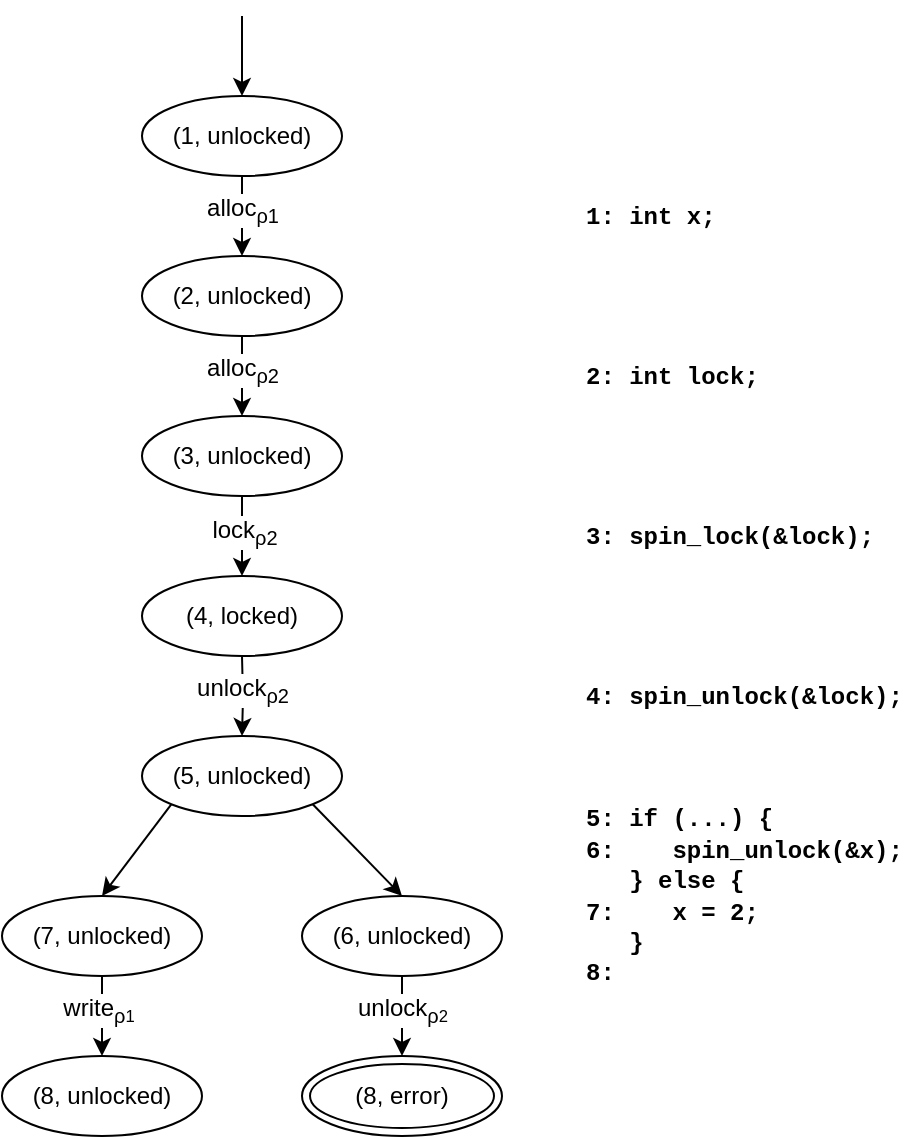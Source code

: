 <mxfile version="13.0.1" type="device"><diagram id="bZE76Elo-nLqv256qLl0" name="Page-1"><mxGraphModel dx="946" dy="642" grid="1" gridSize="10" guides="1" tooltips="1" connect="1" arrows="1" fold="1" page="1" pageScale="1" pageWidth="827" pageHeight="1169" math="0" shadow="0"><root><mxCell id="0"/><mxCell id="1" parent="0"/><mxCell id="5weSa2UVw71cW_7Agxid-14" value="" style="group" parent="1" vertex="1" connectable="0"><mxGeometry x="330" y="130" width="170" height="400" as="geometry"/></mxCell><mxCell id="Pvk2FdC-aQeLnYgF8jgj-6" value="&lt;font face=&quot;Courier New&quot;&gt;2: int lock;&lt;/font&gt;" style="text;html=1;align=left;verticalAlign=middle;resizable=0;points=[];autosize=1;fontStyle=1" parent="5weSa2UVw71cW_7Agxid-14" vertex="1"><mxGeometry y="80" width="100" height="20" as="geometry"/></mxCell><mxCell id="Pvk2FdC-aQeLnYgF8jgj-7" value="&lt;font face=&quot;Courier New&quot;&gt;4: spin_unlock(&amp;amp;lock);&lt;/font&gt;" style="text;html=1;align=left;verticalAlign=middle;resizable=0;points=[];autosize=1;fontStyle=1" parent="5weSa2UVw71cW_7Agxid-14" vertex="1"><mxGeometry y="240" width="170" height="20" as="geometry"/></mxCell><mxCell id="Pvk2FdC-aQeLnYgF8jgj-14" value="&lt;font face=&quot;Courier New&quot;&gt;5: if (...) { &lt;br&gt;6:&amp;nbsp; &amp;nbsp; spin_unlock(&amp;amp;x);&lt;/font&gt;&lt;font face=&quot;Courier New&quot;&gt;&lt;br&gt;&amp;nbsp; &amp;nbsp;} else { &lt;br&gt;7:&amp;nbsp; &amp;nbsp; x = 2;&lt;/font&gt;&lt;font face=&quot;Courier New&quot;&gt;&lt;br&gt;&amp;nbsp; &amp;nbsp;}&lt;br&gt;8:&amp;nbsp;&lt;br&gt;&lt;/font&gt;" style="text;html=1;align=left;verticalAlign=middle;resizable=0;points=[];autosize=1;fontStyle=1" parent="5weSa2UVw71cW_7Agxid-14" vertex="1"><mxGeometry y="300" width="170" height="100" as="geometry"/></mxCell><mxCell id="Fw071Od9tRU07s66t_8l-6" value="&lt;font face=&quot;Courier New&quot;&gt;3: spin_lock(&amp;amp;lock);&lt;/font&gt;" style="text;html=1;align=left;verticalAlign=middle;resizable=0;points=[];autosize=1;fontStyle=1" parent="5weSa2UVw71cW_7Agxid-14" vertex="1"><mxGeometry y="160" width="160" height="20" as="geometry"/></mxCell><mxCell id="Fw071Od9tRU07s66t_8l-7" value="&lt;font face=&quot;Courier New&quot;&gt;1: int x;&lt;/font&gt;" style="text;html=1;align=left;verticalAlign=middle;resizable=0;points=[];autosize=1;fontStyle=1" parent="5weSa2UVw71cW_7Agxid-14" vertex="1"><mxGeometry width="80" height="20" as="geometry"/></mxCell><mxCell id="5weSa2UVw71cW_7Agxid-23" value="&lt;font style=&quot;font-size: 12px&quot;&gt;(7, unlocked)&lt;/font&gt;" style="ellipse;whiteSpace=wrap;html=1;fontSize=10;fontStyle=0;verticalAlign=middle;spacingTop=0;" parent="1" vertex="1"><mxGeometry x="40" y="480" width="100" height="40" as="geometry"/></mxCell><mxCell id="5weSa2UVw71cW_7Agxid-38" style="rounded=0;orthogonalLoop=1;jettySize=auto;html=1;exitX=0;exitY=1;exitDx=0;exitDy=0;entryX=0.5;entryY=0;entryDx=0;entryDy=0;fontSize=10;" parent="1" source="5weSa2UVw71cW_7Agxid-22" target="5weSa2UVw71cW_7Agxid-23" edge="1"><mxGeometry relative="1" as="geometry"/></mxCell><mxCell id="5weSa2UVw71cW_7Agxid-39" style="rounded=0;orthogonalLoop=1;jettySize=auto;html=1;exitX=1;exitY=1;exitDx=0;exitDy=0;entryX=0.5;entryY=0;entryDx=0;entryDy=0;fontSize=10;" parent="1" source="5weSa2UVw71cW_7Agxid-22" edge="1"><mxGeometry relative="1" as="geometry"><mxPoint x="240" y="480" as="targetPoint"/></mxGeometry></mxCell><mxCell id="5weSa2UVw71cW_7Agxid-25" value="&lt;font style=&quot;font-size: 12px&quot;&gt;&lt;span style=&quot;white-space: normal&quot;&gt;(8, error&lt;/span&gt;&lt;span style=&quot;white-space: normal&quot;&gt;)&lt;/span&gt;&lt;/font&gt;" style="ellipse;shape=doubleEllipse;whiteSpace=wrap;html=1;fontSize=10;fontStyle=0;verticalAlign=middle;spacingTop=0;" parent="1" vertex="1"><mxGeometry x="190" y="560" width="100" height="40" as="geometry"/></mxCell><mxCell id="5weSa2UVw71cW_7Agxid-41" style="rounded=0;orthogonalLoop=1;jettySize=auto;html=1;exitX=0.5;exitY=1;exitDx=0;exitDy=0;fontSize=10;entryX=0.5;entryY=0;entryDx=0;entryDy=0;" parent="1" source="5weSa2UVw71cW_7Agxid-23" target="iowEzdVCIUToP_R_yXYE-2" edge="1"><mxGeometry relative="1" as="geometry"><mxPoint x="80" y="560" as="targetPoint"/></mxGeometry></mxCell><mxCell id="5weSa2UVw71cW_7Agxid-45" value="&lt;span style=&quot;font-size: 12px&quot;&gt;write&lt;sub&gt;ρ&lt;/sub&gt;&lt;/span&gt;&lt;sub&gt;1&lt;/sub&gt;" style="text;html=1;align=center;verticalAlign=middle;resizable=0;points=[];labelBackgroundColor=#ffffff;fontSize=10;" parent="5weSa2UVw71cW_7Agxid-41" vertex="1" connectable="0"><mxGeometry x="-0.142" y="-2" relative="1" as="geometry"><mxPoint as="offset"/></mxGeometry></mxCell><mxCell id="5weSa2UVw71cW_7Agxid-40" style="rounded=0;orthogonalLoop=1;jettySize=auto;html=1;exitX=0.5;exitY=1;exitDx=0;exitDy=0;fontSize=10;entryX=0.5;entryY=0;entryDx=0;entryDy=0;" parent="1" target="5weSa2UVw71cW_7Agxid-25" edge="1"><mxGeometry relative="1" as="geometry"><mxPoint x="250" y="550" as="targetPoint"/><mxPoint x="240" y="520" as="sourcePoint"/></mxGeometry></mxCell><mxCell id="5weSa2UVw71cW_7Agxid-46" value="&lt;span style=&quot;font-size: 12px&quot;&gt;unlock&lt;sub&gt;ρ&lt;/sub&gt;&lt;/span&gt;&lt;sub&gt;2&lt;/sub&gt;" style="text;html=1;align=center;verticalAlign=middle;resizable=0;points=[];labelBackgroundColor=#ffffff;fontSize=10;" parent="5weSa2UVw71cW_7Agxid-40" vertex="1" connectable="0"><mxGeometry x="-0.121" y="1" relative="1" as="geometry"><mxPoint x="-1" y="-1" as="offset"/></mxGeometry></mxCell><mxCell id="5weSa2UVw71cW_7Agxid-27" value="" style="endArrow=classic;html=1;exitX=0.5;exitY=1;exitDx=0;exitDy=0;entryX=0.5;entryY=0;entryDx=0;entryDy=0;" parent="1" target="NK-12Iu3Nvsh-dfduuvq-2" edge="1"><mxGeometry width="50" height="50" relative="1" as="geometry"><mxPoint x="160" y="200" as="sourcePoint"/><mxPoint x="220" y="240" as="targetPoint"/></mxGeometry></mxCell><mxCell id="5weSa2UVw71cW_7Agxid-28" value="alloc&lt;sub&gt;ρ2&lt;/sub&gt;" style="text;html=1;align=center;verticalAlign=middle;resizable=0;points=[];labelBackgroundColor=#ffffff;" parent="5weSa2UVw71cW_7Agxid-27" vertex="1" connectable="0"><mxGeometry x="-0.4" y="1" relative="1" as="geometry"><mxPoint x="-1" y="5" as="offset"/></mxGeometry></mxCell><mxCell id="5weSa2UVw71cW_7Agxid-29" value="" style="endArrow=classic;html=1;exitX=0.5;exitY=1;exitDx=0;exitDy=0;entryX=0.5;entryY=0;entryDx=0;entryDy=0;" parent="1" target="NK-12Iu3Nvsh-dfduuvq-1" edge="1"><mxGeometry width="50" height="50" relative="1" as="geometry"><mxPoint x="160" y="280" as="sourcePoint"/><mxPoint x="200" y="320" as="targetPoint"/></mxGeometry></mxCell><mxCell id="5weSa2UVw71cW_7Agxid-30" value="lock&lt;sub&gt;ρ2&lt;/sub&gt;" style="text;html=1;align=center;verticalAlign=middle;resizable=0;points=[];labelBackgroundColor=#ffffff;" parent="5weSa2UVw71cW_7Agxid-29" vertex="1" connectable="0"><mxGeometry x="-0.2" y="1" relative="1" as="geometry"><mxPoint y="2" as="offset"/></mxGeometry></mxCell><mxCell id="5weSa2UVw71cW_7Agxid-37" style="edgeStyle=orthogonalEdgeStyle;rounded=0;orthogonalLoop=1;jettySize=auto;html=1;exitX=0.5;exitY=1;exitDx=0;exitDy=0;entryX=0.5;entryY=0;entryDx=0;entryDy=0;fontSize=10;" parent="1" target="5weSa2UVw71cW_7Agxid-22" edge="1"><mxGeometry relative="1" as="geometry"><mxPoint x="160" y="360" as="sourcePoint"/></mxGeometry></mxCell><mxCell id="5weSa2UVw71cW_7Agxid-42" value="&lt;span style=&quot;font-size: 12px&quot;&gt;unlock&lt;sub&gt;ρ2&lt;/sub&gt;&lt;/span&gt;" style="text;html=1;align=center;verticalAlign=middle;resizable=0;points=[];labelBackgroundColor=#ffffff;fontSize=10;" parent="5weSa2UVw71cW_7Agxid-37" vertex="1" connectable="0"><mxGeometry x="-0.15" y="-1" relative="1" as="geometry"><mxPoint as="offset"/></mxGeometry></mxCell><mxCell id="5weSa2UVw71cW_7Agxid-33" value="" style="endArrow=classic;html=1;exitX=0.5;exitY=1;exitDx=0;exitDy=0;entryX=0.5;entryY=0;entryDx=0;entryDy=0;" parent="1" target="NK-12Iu3Nvsh-dfduuvq-3" edge="1"><mxGeometry width="50" height="50" relative="1" as="geometry"><mxPoint x="160" y="120" as="sourcePoint"/><mxPoint x="210" y="160" as="targetPoint"/></mxGeometry></mxCell><mxCell id="5weSa2UVw71cW_7Agxid-34" value="alloc&lt;sub&gt;ρ1&lt;/sub&gt;" style="text;html=1;align=center;verticalAlign=middle;resizable=0;points=[];labelBackgroundColor=#ffffff;" parent="5weSa2UVw71cW_7Agxid-33" vertex="1" connectable="0"><mxGeometry x="-0.05" relative="1" as="geometry"><mxPoint y="-2" as="offset"/></mxGeometry></mxCell><mxCell id="5weSa2UVw71cW_7Agxid-36" value="" style="endArrow=classic;html=1;entryX=0.5;entryY=0;entryDx=0;entryDy=0;" parent="1" target="NK-12Iu3Nvsh-dfduuvq-4" edge="1"><mxGeometry width="50" height="50" relative="1" as="geometry"><mxPoint x="160" y="40" as="sourcePoint"/><mxPoint x="190" y="80" as="targetPoint"/></mxGeometry></mxCell><mxCell id="iowEzdVCIUToP_R_yXYE-2" value="&lt;font style=&quot;font-size: 12px&quot;&gt;(8,&amp;nbsp;unlocked)&lt;/font&gt;" style="ellipse;whiteSpace=wrap;html=1;fontSize=10;fontStyle=0;verticalAlign=middle;spacingTop=0;" parent="1" vertex="1"><mxGeometry x="40" y="560" width="100" height="40" as="geometry"/></mxCell><mxCell id="5weSa2UVw71cW_7Agxid-22" value="&lt;font style=&quot;font-size: 12px&quot;&gt;(5,&amp;nbsp;unlocked)&lt;/font&gt;" style="ellipse;whiteSpace=wrap;html=1;fontSize=10;fontStyle=0;verticalAlign=middle;spacingTop=0;" parent="1" vertex="1"><mxGeometry x="110" y="400" width="100" height="40" as="geometry"/></mxCell><mxCell id="NK-12Iu3Nvsh-dfduuvq-1" value="&lt;font style=&quot;font-size: 12px&quot;&gt;(4, locked)&lt;/font&gt;" style="ellipse;whiteSpace=wrap;html=1;fontSize=10;fontStyle=0;verticalAlign=middle;spacingTop=0;" parent="1" vertex="1"><mxGeometry x="110" y="320" width="100" height="40" as="geometry"/></mxCell><mxCell id="NK-12Iu3Nvsh-dfduuvq-2" value="&lt;font style=&quot;font-size: 12px&quot;&gt;(3,&amp;nbsp;unlocked&lt;/font&gt;&lt;span style=&quot;font-size: 12px&quot;&gt;)&lt;/span&gt;" style="ellipse;whiteSpace=wrap;html=1;fontSize=10;fontStyle=0;verticalAlign=middle;spacingTop=0;" parent="1" vertex="1"><mxGeometry x="110" y="240" width="100" height="40" as="geometry"/></mxCell><mxCell id="NK-12Iu3Nvsh-dfduuvq-3" value="&lt;font style=&quot;font-size: 12px&quot;&gt;(2,&amp;nbsp;unlocked&lt;/font&gt;&lt;span style=&quot;font-size: 12px&quot;&gt;)&lt;/span&gt;" style="ellipse;whiteSpace=wrap;html=1;fontSize=10;fontStyle=0;verticalAlign=middle;spacingTop=0;" parent="1" vertex="1"><mxGeometry x="110" y="160" width="100" height="40" as="geometry"/></mxCell><mxCell id="NK-12Iu3Nvsh-dfduuvq-4" value="&lt;font style=&quot;font-size: 12px&quot;&gt;(1,&amp;nbsp;unlocked)&lt;/font&gt;" style="ellipse;whiteSpace=wrap;html=1;fontSize=10;fontStyle=0;verticalAlign=middle;spacingTop=0;" parent="1" vertex="1"><mxGeometry x="110" y="80" width="100" height="40" as="geometry"/></mxCell><mxCell id="go4_UlzQ3Unc3NJyZisR-1" value="&lt;font style=&quot;font-size: 12px&quot;&gt;(6,&amp;nbsp;unlocked)&lt;/font&gt;" style="ellipse;whiteSpace=wrap;html=1;fontSize=10;fontStyle=0;verticalAlign=middle;spacingTop=0;" parent="1" vertex="1"><mxGeometry x="190" y="480" width="100" height="40" as="geometry"/></mxCell></root></mxGraphModel></diagram></mxfile>